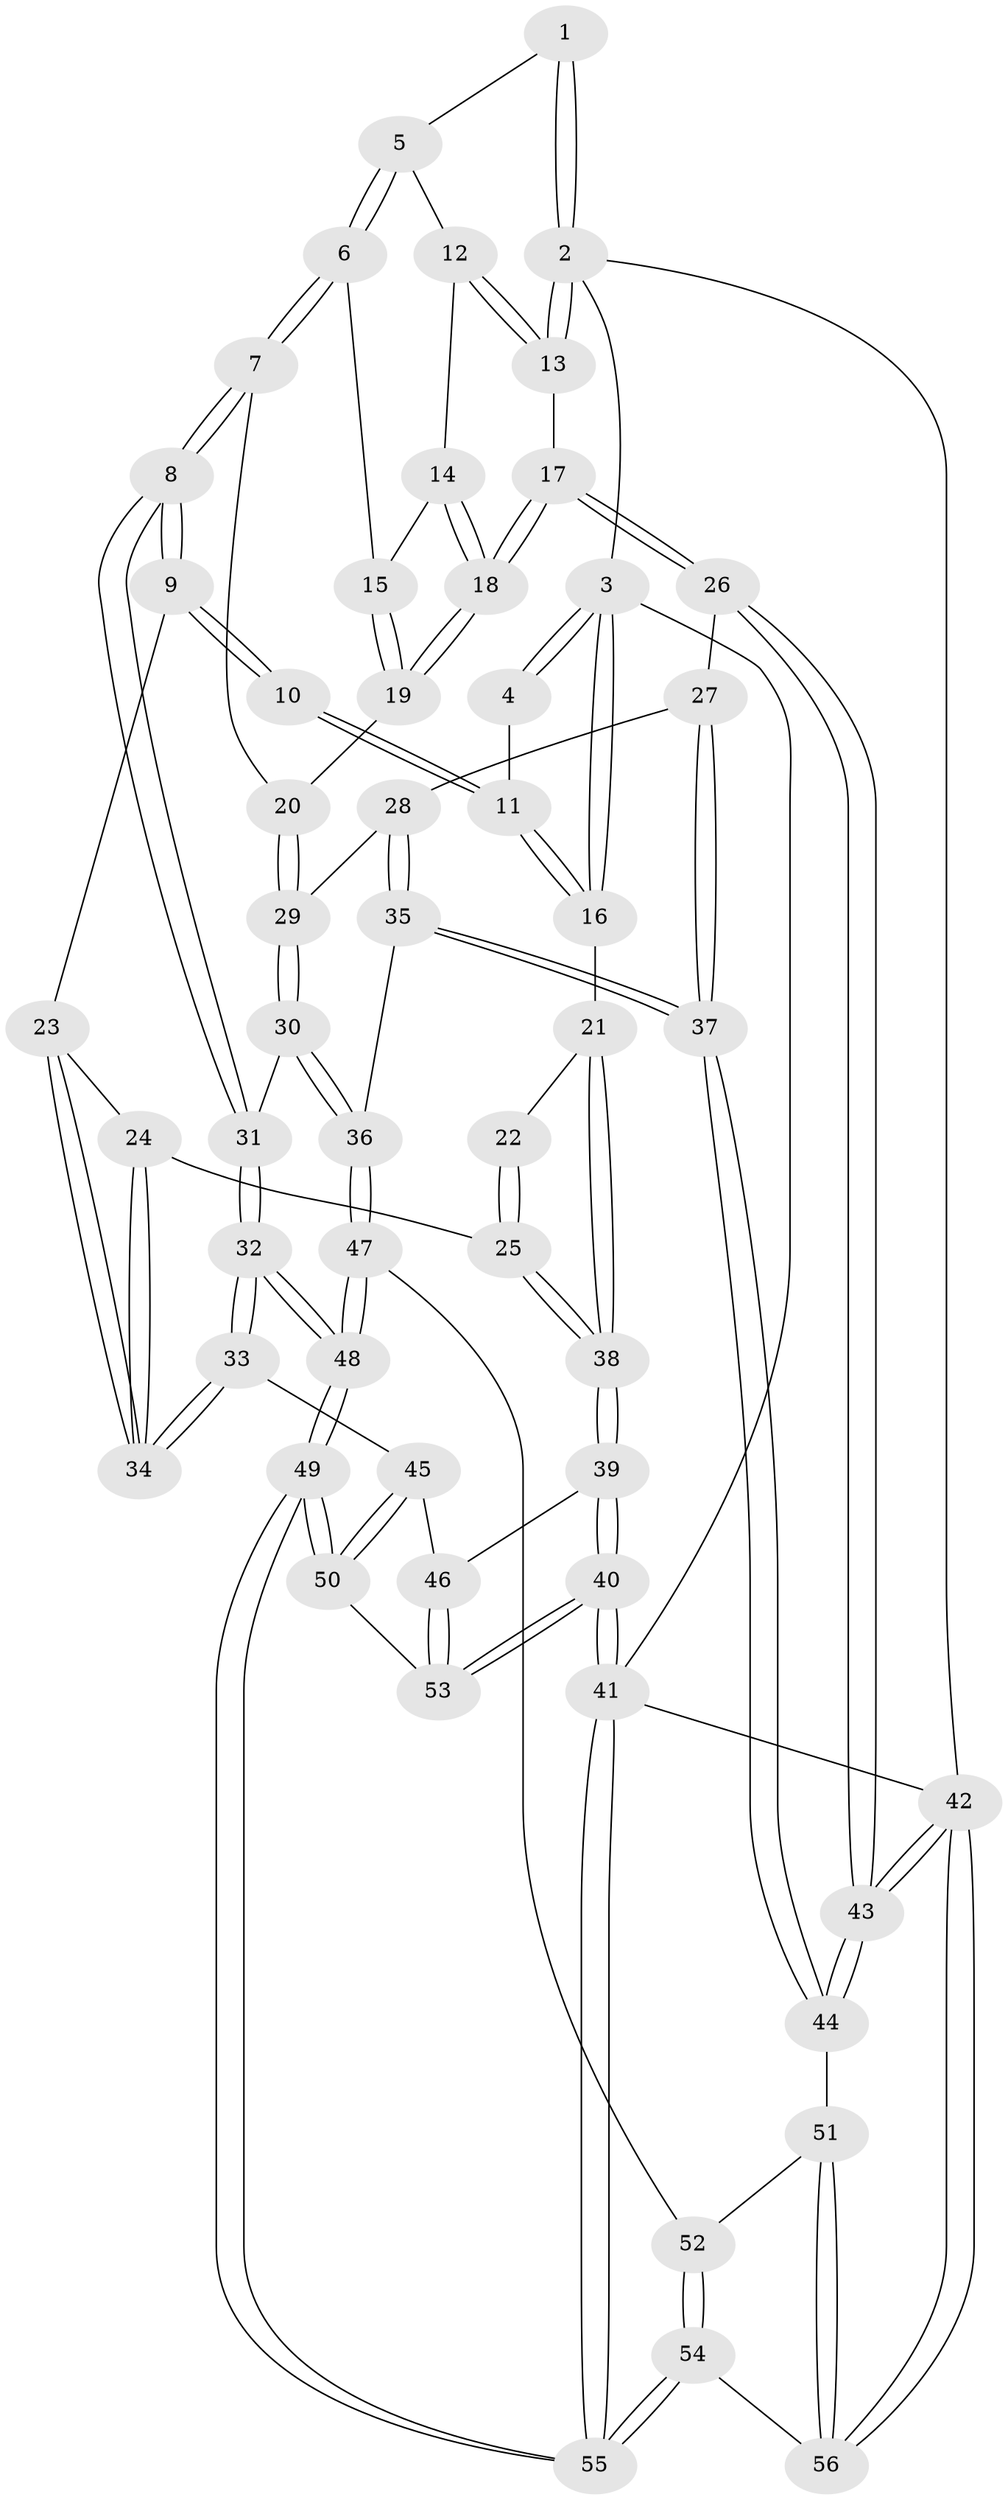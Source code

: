 // coarse degree distribution, {2: 0.25, 4: 0.25, 3: 0.39285714285714285, 5: 0.10714285714285714}
// Generated by graph-tools (version 1.1) at 2025/54/03/04/25 22:54:12]
// undirected, 56 vertices, 137 edges
graph export_dot {
  node [color=gray90,style=filled];
  1 [pos="+0.6494807176897+0"];
  2 [pos="+1+0"];
  3 [pos="+0+0"];
  4 [pos="+0.3759355832142953+0"];
  5 [pos="+0.6695928608163549+0"];
  6 [pos="+0.6626796122691915+0.19118419528276437"];
  7 [pos="+0.5439337089463191+0.2719835124369424"];
  8 [pos="+0.5196496205801217+0.2850524460474998"];
  9 [pos="+0.42886311536001737+0.25994451524359635"];
  10 [pos="+0.3709684053495175+0.211716450449814"];
  11 [pos="+0.34867751323793467+0.0796082413868761"];
  12 [pos="+0.863320598397821+0.06965668885982094"];
  13 [pos="+1+0"];
  14 [pos="+0.8036870174389379+0.18237660468088748"];
  15 [pos="+0.6984671076373811+0.19788569360965155"];
  16 [pos="+0+0.040218617788233275"];
  17 [pos="+1+0.3187333338131058"];
  18 [pos="+1+0.31633927276398716"];
  19 [pos="+0.8100331988694764+0.36254856764315263"];
  20 [pos="+0.784843515447868+0.41277165039101493"];
  21 [pos="+0+0.27656216297333436"];
  22 [pos="+0.3408241080774511+0.22011578815992883"];
  23 [pos="+0.3658546660404088+0.3764682721745149"];
  24 [pos="+0.15135468783527534+0.5138573470356633"];
  25 [pos="+0.1259629380904426+0.5114838025001787"];
  26 [pos="+1+0.36302141799011933"];
  27 [pos="+0.867814729313596+0.49060332482260843"];
  28 [pos="+0.811464386225162+0.4929531026170283"];
  29 [pos="+0.7773413011322149+0.47806002229321787"];
  30 [pos="+0.5986820184973418+0.541848740049344"];
  31 [pos="+0.5940522011916767+0.5415034677163301"];
  32 [pos="+0.49297426667318434+0.6796548817248351"];
  33 [pos="+0.34281120477147553+0.5984132016077478"];
  34 [pos="+0.3402299552828698+0.5952049733420708"];
  35 [pos="+0.8311182472968803+0.686170921861841"];
  36 [pos="+0.81592902972567+0.6875830180353869"];
  37 [pos="+0.9209394156826897+0.706295503674133"];
  38 [pos="+0+0.5264227178872599"];
  39 [pos="+0+0.5553082912491345"];
  40 [pos="+0+0.9365991056051914"];
  41 [pos="+0+1"];
  42 [pos="+1+1"];
  43 [pos="+1+0.797372626220443"];
  44 [pos="+1+0.7912195968654685"];
  45 [pos="+0.2336686783181338+0.7009333647238766"];
  46 [pos="+0.01395677360939411+0.6188892257564047"];
  47 [pos="+0.6880057881887683+0.8142287990000422"];
  48 [pos="+0.4951869160437788+0.7332040228270209"];
  49 [pos="+0.3227183065386489+1"];
  50 [pos="+0.291570590254276+0.9839814960706889"];
  51 [pos="+0.7983164005640825+0.9171064663564206"];
  52 [pos="+0.6909764977777376+0.8201146488763291"];
  53 [pos="+0.1421082826067583+0.830758262135079"];
  54 [pos="+0.5378003677654775+1"];
  55 [pos="+0.3162960781075663+1"];
  56 [pos="+0.6971547284930082+1"];
  1 -- 2;
  1 -- 2;
  1 -- 5;
  2 -- 3;
  2 -- 13;
  2 -- 13;
  2 -- 42;
  3 -- 4;
  3 -- 4;
  3 -- 16;
  3 -- 16;
  3 -- 41;
  4 -- 11;
  5 -- 6;
  5 -- 6;
  5 -- 12;
  6 -- 7;
  6 -- 7;
  6 -- 15;
  7 -- 8;
  7 -- 8;
  7 -- 20;
  8 -- 9;
  8 -- 9;
  8 -- 31;
  8 -- 31;
  9 -- 10;
  9 -- 10;
  9 -- 23;
  10 -- 11;
  10 -- 11;
  11 -- 16;
  11 -- 16;
  12 -- 13;
  12 -- 13;
  12 -- 14;
  13 -- 17;
  14 -- 15;
  14 -- 18;
  14 -- 18;
  15 -- 19;
  15 -- 19;
  16 -- 21;
  17 -- 18;
  17 -- 18;
  17 -- 26;
  17 -- 26;
  18 -- 19;
  18 -- 19;
  19 -- 20;
  20 -- 29;
  20 -- 29;
  21 -- 22;
  21 -- 38;
  21 -- 38;
  22 -- 25;
  22 -- 25;
  23 -- 24;
  23 -- 34;
  23 -- 34;
  24 -- 25;
  24 -- 34;
  24 -- 34;
  25 -- 38;
  25 -- 38;
  26 -- 27;
  26 -- 43;
  26 -- 43;
  27 -- 28;
  27 -- 37;
  27 -- 37;
  28 -- 29;
  28 -- 35;
  28 -- 35;
  29 -- 30;
  29 -- 30;
  30 -- 31;
  30 -- 36;
  30 -- 36;
  31 -- 32;
  31 -- 32;
  32 -- 33;
  32 -- 33;
  32 -- 48;
  32 -- 48;
  33 -- 34;
  33 -- 34;
  33 -- 45;
  35 -- 36;
  35 -- 37;
  35 -- 37;
  36 -- 47;
  36 -- 47;
  37 -- 44;
  37 -- 44;
  38 -- 39;
  38 -- 39;
  39 -- 40;
  39 -- 40;
  39 -- 46;
  40 -- 41;
  40 -- 41;
  40 -- 53;
  40 -- 53;
  41 -- 55;
  41 -- 55;
  41 -- 42;
  42 -- 43;
  42 -- 43;
  42 -- 56;
  42 -- 56;
  43 -- 44;
  43 -- 44;
  44 -- 51;
  45 -- 46;
  45 -- 50;
  45 -- 50;
  46 -- 53;
  46 -- 53;
  47 -- 48;
  47 -- 48;
  47 -- 52;
  48 -- 49;
  48 -- 49;
  49 -- 50;
  49 -- 50;
  49 -- 55;
  49 -- 55;
  50 -- 53;
  51 -- 52;
  51 -- 56;
  51 -- 56;
  52 -- 54;
  52 -- 54;
  54 -- 55;
  54 -- 55;
  54 -- 56;
}
